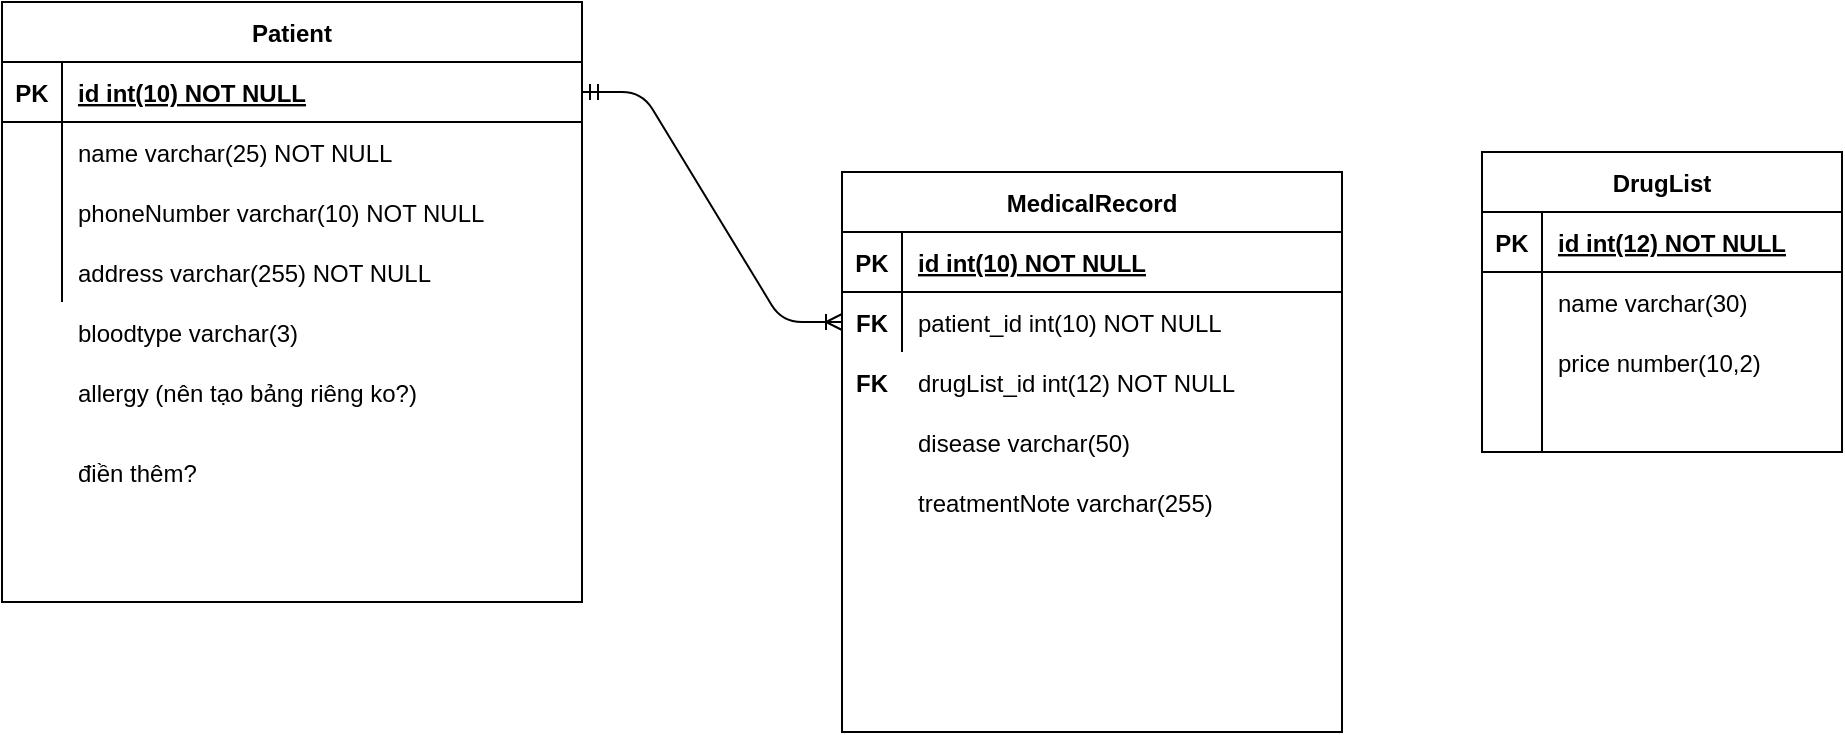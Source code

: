 <mxfile version="14.3.0" type="github">
  <diagram id="R2lEEEUBdFMjLlhIrx00" name="Page-1">
    <mxGraphModel dx="1888" dy="547" grid="1" gridSize="10" guides="1" tooltips="1" connect="1" arrows="1" fold="1" page="1" pageScale="1" pageWidth="850" pageHeight="1100" math="0" shadow="0" extFonts="Permanent Marker^https://fonts.googleapis.com/css?family=Permanent+Marker">
      <root>
        <mxCell id="0" />
        <mxCell id="1" parent="0" />
        <mxCell id="C-vyLk0tnHw3VtMMgP7b-23" value="MedicalRecord" style="shape=table;startSize=30;container=1;collapsible=1;childLayout=tableLayout;fixedRows=1;rowLines=0;fontStyle=1;align=center;resizeLast=1;" parent="1" vertex="1">
          <mxGeometry x="220" y="305" width="250" height="280" as="geometry" />
        </mxCell>
        <mxCell id="C-vyLk0tnHw3VtMMgP7b-24" value="" style="shape=partialRectangle;collapsible=0;dropTarget=0;pointerEvents=0;fillColor=none;points=[[0,0.5],[1,0.5]];portConstraint=eastwest;top=0;left=0;right=0;bottom=1;" parent="C-vyLk0tnHw3VtMMgP7b-23" vertex="1">
          <mxGeometry y="30" width="250" height="30" as="geometry" />
        </mxCell>
        <mxCell id="C-vyLk0tnHw3VtMMgP7b-25" value="PK" style="shape=partialRectangle;overflow=hidden;connectable=0;fillColor=none;top=0;left=0;bottom=0;right=0;fontStyle=1;" parent="C-vyLk0tnHw3VtMMgP7b-24" vertex="1">
          <mxGeometry width="30" height="30" as="geometry" />
        </mxCell>
        <mxCell id="C-vyLk0tnHw3VtMMgP7b-26" value="id int(10) NOT NULL" style="shape=partialRectangle;overflow=hidden;connectable=0;fillColor=none;top=0;left=0;bottom=0;right=0;align=left;spacingLeft=6;fontStyle=5;" parent="C-vyLk0tnHw3VtMMgP7b-24" vertex="1">
          <mxGeometry x="30" width="220" height="30" as="geometry" />
        </mxCell>
        <mxCell id="C-vyLk0tnHw3VtMMgP7b-27" value="" style="shape=partialRectangle;collapsible=0;dropTarget=0;pointerEvents=0;fillColor=none;points=[[0,0.5],[1,0.5]];portConstraint=eastwest;top=0;left=0;right=0;bottom=0;" parent="C-vyLk0tnHw3VtMMgP7b-23" vertex="1">
          <mxGeometry y="60" width="250" height="30" as="geometry" />
        </mxCell>
        <mxCell id="C-vyLk0tnHw3VtMMgP7b-28" value="" style="shape=partialRectangle;overflow=hidden;connectable=0;fillColor=none;top=0;left=0;bottom=0;right=0;" parent="C-vyLk0tnHw3VtMMgP7b-27" vertex="1">
          <mxGeometry width="30" height="30" as="geometry" />
        </mxCell>
        <mxCell id="C-vyLk0tnHw3VtMMgP7b-29" value="patient_id int(10) NOT NULL" style="shape=partialRectangle;overflow=hidden;connectable=0;fillColor=none;top=0;left=0;bottom=0;right=0;align=left;spacingLeft=6;" parent="C-vyLk0tnHw3VtMMgP7b-27" vertex="1">
          <mxGeometry x="30" width="220" height="30" as="geometry" />
        </mxCell>
        <mxCell id="tKzHctkgLb3vOo7BMC3r-1" value="Patient" style="shape=table;startSize=30;container=1;collapsible=1;childLayout=tableLayout;fixedRows=1;rowLines=0;fontStyle=1;align=center;resizeLast=1;" parent="1" vertex="1">
          <mxGeometry x="-200" y="220" width="290" height="300" as="geometry" />
        </mxCell>
        <mxCell id="tKzHctkgLb3vOo7BMC3r-2" value="" style="shape=partialRectangle;collapsible=0;dropTarget=0;pointerEvents=0;fillColor=none;top=0;left=0;bottom=1;right=0;points=[[0,0.5],[1,0.5]];portConstraint=eastwest;" parent="tKzHctkgLb3vOo7BMC3r-1" vertex="1">
          <mxGeometry y="30" width="290" height="30" as="geometry" />
        </mxCell>
        <mxCell id="tKzHctkgLb3vOo7BMC3r-3" value="PK" style="shape=partialRectangle;connectable=0;fillColor=none;top=0;left=0;bottom=0;right=0;fontStyle=1;overflow=hidden;" parent="tKzHctkgLb3vOo7BMC3r-2" vertex="1">
          <mxGeometry width="30" height="30" as="geometry" />
        </mxCell>
        <mxCell id="tKzHctkgLb3vOo7BMC3r-4" value="id int(10) NOT NULL" style="shape=partialRectangle;connectable=0;fillColor=none;top=0;left=0;bottom=0;right=0;align=left;spacingLeft=6;fontStyle=5;overflow=hidden;" parent="tKzHctkgLb3vOo7BMC3r-2" vertex="1">
          <mxGeometry x="30" width="260" height="30" as="geometry" />
        </mxCell>
        <mxCell id="tKzHctkgLb3vOo7BMC3r-5" value="" style="shape=partialRectangle;collapsible=0;dropTarget=0;pointerEvents=0;fillColor=none;top=0;left=0;bottom=0;right=0;points=[[0,0.5],[1,0.5]];portConstraint=eastwest;" parent="tKzHctkgLb3vOo7BMC3r-1" vertex="1">
          <mxGeometry y="60" width="290" height="30" as="geometry" />
        </mxCell>
        <mxCell id="tKzHctkgLb3vOo7BMC3r-6" value="" style="shape=partialRectangle;connectable=0;fillColor=none;top=0;left=0;bottom=0;right=0;editable=1;overflow=hidden;" parent="tKzHctkgLb3vOo7BMC3r-5" vertex="1">
          <mxGeometry width="30" height="30" as="geometry" />
        </mxCell>
        <mxCell id="tKzHctkgLb3vOo7BMC3r-7" value="name varchar(25) NOT NULL" style="shape=partialRectangle;connectable=0;fillColor=none;top=0;left=0;bottom=0;right=0;align=left;spacingLeft=6;overflow=hidden;" parent="tKzHctkgLb3vOo7BMC3r-5" vertex="1">
          <mxGeometry x="30" width="260" height="30" as="geometry" />
        </mxCell>
        <mxCell id="tKzHctkgLb3vOo7BMC3r-8" value="" style="shape=partialRectangle;collapsible=0;dropTarget=0;pointerEvents=0;fillColor=none;top=0;left=0;bottom=0;right=0;points=[[0,0.5],[1,0.5]];portConstraint=eastwest;" parent="tKzHctkgLb3vOo7BMC3r-1" vertex="1">
          <mxGeometry y="90" width="290" height="30" as="geometry" />
        </mxCell>
        <mxCell id="tKzHctkgLb3vOo7BMC3r-9" value="" style="shape=partialRectangle;connectable=0;fillColor=none;top=0;left=0;bottom=0;right=0;editable=1;overflow=hidden;" parent="tKzHctkgLb3vOo7BMC3r-8" vertex="1">
          <mxGeometry width="30" height="30" as="geometry" />
        </mxCell>
        <mxCell id="tKzHctkgLb3vOo7BMC3r-10" value="phoneNumber varchar(10) NOT NULL" style="shape=partialRectangle;connectable=0;fillColor=none;top=0;left=0;bottom=0;right=0;align=left;spacingLeft=6;overflow=hidden;" parent="tKzHctkgLb3vOo7BMC3r-8" vertex="1">
          <mxGeometry x="30" width="260" height="30" as="geometry" />
        </mxCell>
        <mxCell id="tKzHctkgLb3vOo7BMC3r-11" value="" style="shape=partialRectangle;collapsible=0;dropTarget=0;pointerEvents=0;fillColor=none;top=0;left=0;bottom=0;right=0;points=[[0,0.5],[1,0.5]];portConstraint=eastwest;" parent="tKzHctkgLb3vOo7BMC3r-1" vertex="1">
          <mxGeometry y="120" width="290" height="30" as="geometry" />
        </mxCell>
        <mxCell id="tKzHctkgLb3vOo7BMC3r-12" value="" style="shape=partialRectangle;connectable=0;fillColor=none;top=0;left=0;bottom=0;right=0;editable=1;overflow=hidden;" parent="tKzHctkgLb3vOo7BMC3r-11" vertex="1">
          <mxGeometry width="30" height="30" as="geometry" />
        </mxCell>
        <mxCell id="tKzHctkgLb3vOo7BMC3r-13" value="address varchar(255) NOT NULL" style="shape=partialRectangle;connectable=0;fillColor=none;top=0;left=0;bottom=0;right=0;align=left;spacingLeft=6;overflow=hidden;" parent="tKzHctkgLb3vOo7BMC3r-11" vertex="1">
          <mxGeometry x="30" width="260" height="30" as="geometry" />
        </mxCell>
        <mxCell id="tKzHctkgLb3vOo7BMC3r-14" value="bloodtype varchar(3)" style="shape=partialRectangle;connectable=0;fillColor=none;top=0;left=0;bottom=0;right=0;align=left;spacingLeft=6;overflow=hidden;" parent="1" vertex="1">
          <mxGeometry x="-170" y="370" width="150" height="30" as="geometry" />
        </mxCell>
        <mxCell id="tKzHctkgLb3vOo7BMC3r-15" value="allergy (nên tạo bảng riêng ko?)" style="shape=partialRectangle;connectable=0;fillColor=none;top=0;left=0;bottom=0;right=0;align=left;spacingLeft=6;overflow=hidden;" parent="1" vertex="1">
          <mxGeometry x="-170" y="400" width="200" height="30" as="geometry" />
        </mxCell>
        <mxCell id="tKzHctkgLb3vOo7BMC3r-16" value="điền thêm?" style="shape=partialRectangle;connectable=0;fillColor=none;top=0;left=0;bottom=0;right=0;align=left;spacingLeft=6;overflow=hidden;" parent="1" vertex="1">
          <mxGeometry x="-170" y="440" width="150" height="30" as="geometry" />
        </mxCell>
        <mxCell id="tKzHctkgLb3vOo7BMC3r-17" value="FK" style="shape=partialRectangle;overflow=hidden;connectable=0;fillColor=none;top=0;left=0;bottom=0;right=0;fontStyle=1;" parent="1" vertex="1">
          <mxGeometry x="220" y="365" width="30" height="30" as="geometry" />
        </mxCell>
        <mxCell id="tKzHctkgLb3vOo7BMC3r-19" value="drugList_id int(12) NOT NULL" style="shape=partialRectangle;overflow=hidden;connectable=0;fillColor=none;top=0;left=0;bottom=0;right=0;align=left;spacingLeft=6;" parent="1" vertex="1">
          <mxGeometry x="250" y="395" width="220" height="30" as="geometry" />
        </mxCell>
        <mxCell id="tKzHctkgLb3vOo7BMC3r-20" value="FK" style="shape=partialRectangle;overflow=hidden;connectable=0;fillColor=none;top=0;left=0;bottom=0;right=0;fontStyle=1;" parent="1" vertex="1">
          <mxGeometry x="220" y="395" width="30" height="30" as="geometry" />
        </mxCell>
        <mxCell id="tKzHctkgLb3vOo7BMC3r-21" value="disease varchar(50)" style="shape=partialRectangle;overflow=hidden;connectable=0;fillColor=none;top=0;left=0;bottom=0;right=0;align=left;spacingLeft=6;" parent="1" vertex="1">
          <mxGeometry x="250" y="425" width="220" height="30" as="geometry" />
        </mxCell>
        <mxCell id="tKzHctkgLb3vOo7BMC3r-22" value="treatmentNote varchar(255)" style="shape=partialRectangle;overflow=hidden;connectable=0;fillColor=none;top=0;left=0;bottom=0;right=0;align=left;spacingLeft=6;" parent="1" vertex="1">
          <mxGeometry x="250" y="455" width="220" height="30" as="geometry" />
        </mxCell>
        <mxCell id="tKzHctkgLb3vOo7BMC3r-23" value="" style="edgeStyle=entityRelationEdgeStyle;fontSize=12;html=1;endArrow=ERoneToMany;startArrow=ERmandOne;exitX=1;exitY=0.5;exitDx=0;exitDy=0;" parent="1" source="tKzHctkgLb3vOo7BMC3r-2" edge="1">
          <mxGeometry width="100" height="100" relative="1" as="geometry">
            <mxPoint x="340" y="515" as="sourcePoint" />
            <mxPoint x="220" y="380" as="targetPoint" />
          </mxGeometry>
        </mxCell>
        <mxCell id="tKzHctkgLb3vOo7BMC3r-24" value="DrugList" style="shape=table;startSize=30;container=1;collapsible=1;childLayout=tableLayout;fixedRows=1;rowLines=0;fontStyle=1;align=center;resizeLast=1;" parent="1" vertex="1">
          <mxGeometry x="540" y="295" width="180" height="150" as="geometry" />
        </mxCell>
        <mxCell id="tKzHctkgLb3vOo7BMC3r-25" value="" style="shape=partialRectangle;collapsible=0;dropTarget=0;pointerEvents=0;fillColor=none;top=0;left=0;bottom=1;right=0;points=[[0,0.5],[1,0.5]];portConstraint=eastwest;" parent="tKzHctkgLb3vOo7BMC3r-24" vertex="1">
          <mxGeometry y="30" width="180" height="30" as="geometry" />
        </mxCell>
        <mxCell id="tKzHctkgLb3vOo7BMC3r-26" value="PK" style="shape=partialRectangle;connectable=0;fillColor=none;top=0;left=0;bottom=0;right=0;fontStyle=1;overflow=hidden;" parent="tKzHctkgLb3vOo7BMC3r-25" vertex="1">
          <mxGeometry width="30" height="30" as="geometry" />
        </mxCell>
        <mxCell id="tKzHctkgLb3vOo7BMC3r-27" value="id int(12) NOT NULL" style="shape=partialRectangle;connectable=0;fillColor=none;top=0;left=0;bottom=0;right=0;align=left;spacingLeft=6;fontStyle=5;overflow=hidden;" parent="tKzHctkgLb3vOo7BMC3r-25" vertex="1">
          <mxGeometry x="30" width="150" height="30" as="geometry" />
        </mxCell>
        <mxCell id="tKzHctkgLb3vOo7BMC3r-28" value="" style="shape=partialRectangle;collapsible=0;dropTarget=0;pointerEvents=0;fillColor=none;top=0;left=0;bottom=0;right=0;points=[[0,0.5],[1,0.5]];portConstraint=eastwest;" parent="tKzHctkgLb3vOo7BMC3r-24" vertex="1">
          <mxGeometry y="60" width="180" height="30" as="geometry" />
        </mxCell>
        <mxCell id="tKzHctkgLb3vOo7BMC3r-29" value="" style="shape=partialRectangle;connectable=0;fillColor=none;top=0;left=0;bottom=0;right=0;editable=1;overflow=hidden;" parent="tKzHctkgLb3vOo7BMC3r-28" vertex="1">
          <mxGeometry width="30" height="30" as="geometry" />
        </mxCell>
        <mxCell id="tKzHctkgLb3vOo7BMC3r-30" value="name varchar(30)" style="shape=partialRectangle;connectable=0;fillColor=none;top=0;left=0;bottom=0;right=0;align=left;spacingLeft=6;overflow=hidden;" parent="tKzHctkgLb3vOo7BMC3r-28" vertex="1">
          <mxGeometry x="30" width="150" height="30" as="geometry" />
        </mxCell>
        <mxCell id="tKzHctkgLb3vOo7BMC3r-31" value="" style="shape=partialRectangle;collapsible=0;dropTarget=0;pointerEvents=0;fillColor=none;top=0;left=0;bottom=0;right=0;points=[[0,0.5],[1,0.5]];portConstraint=eastwest;" parent="tKzHctkgLb3vOo7BMC3r-24" vertex="1">
          <mxGeometry y="90" width="180" height="30" as="geometry" />
        </mxCell>
        <mxCell id="tKzHctkgLb3vOo7BMC3r-32" value="" style="shape=partialRectangle;connectable=0;fillColor=none;top=0;left=0;bottom=0;right=0;editable=1;overflow=hidden;" parent="tKzHctkgLb3vOo7BMC3r-31" vertex="1">
          <mxGeometry width="30" height="30" as="geometry" />
        </mxCell>
        <mxCell id="tKzHctkgLb3vOo7BMC3r-33" value="price number(10,2)" style="shape=partialRectangle;connectable=0;fillColor=none;top=0;left=0;bottom=0;right=0;align=left;spacingLeft=6;overflow=hidden;" parent="tKzHctkgLb3vOo7BMC3r-31" vertex="1">
          <mxGeometry x="30" width="150" height="30" as="geometry" />
        </mxCell>
        <mxCell id="tKzHctkgLb3vOo7BMC3r-34" value="" style="shape=partialRectangle;collapsible=0;dropTarget=0;pointerEvents=0;fillColor=none;top=0;left=0;bottom=0;right=0;points=[[0,0.5],[1,0.5]];portConstraint=eastwest;" parent="tKzHctkgLb3vOo7BMC3r-24" vertex="1">
          <mxGeometry y="120" width="180" height="30" as="geometry" />
        </mxCell>
        <mxCell id="tKzHctkgLb3vOo7BMC3r-35" value="" style="shape=partialRectangle;connectable=0;fillColor=none;top=0;left=0;bottom=0;right=0;editable=1;overflow=hidden;" parent="tKzHctkgLb3vOo7BMC3r-34" vertex="1">
          <mxGeometry width="30" height="30" as="geometry" />
        </mxCell>
        <mxCell id="tKzHctkgLb3vOo7BMC3r-36" value="" style="shape=partialRectangle;connectable=0;fillColor=none;top=0;left=0;bottom=0;right=0;align=left;spacingLeft=6;overflow=hidden;" parent="tKzHctkgLb3vOo7BMC3r-34" vertex="1">
          <mxGeometry x="30" width="150" height="30" as="geometry" />
        </mxCell>
      </root>
    </mxGraphModel>
  </diagram>
</mxfile>
